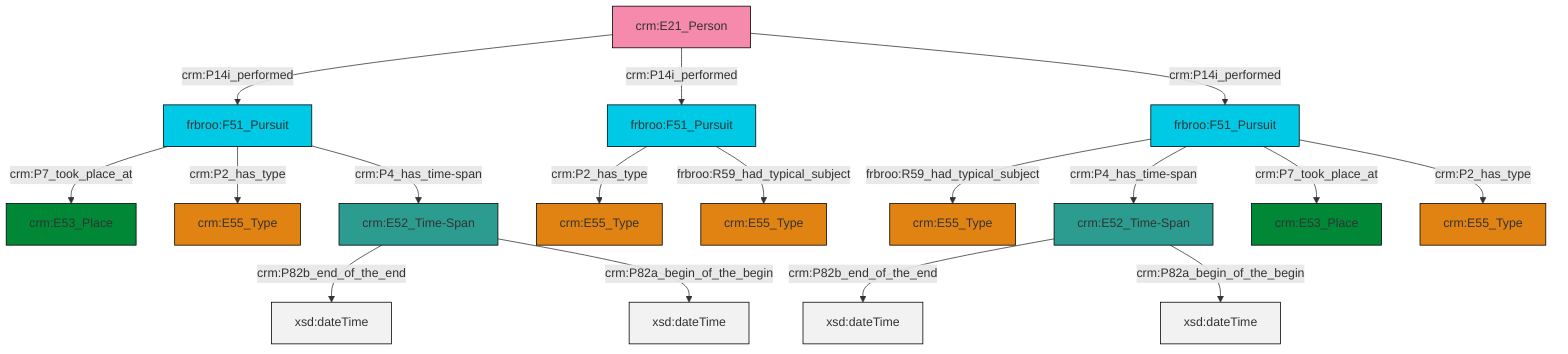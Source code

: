 graph TD
classDef Literal fill:#f2f2f2,stroke:#000000;
classDef CRM_Entity fill:#FFFFFF,stroke:#000000;
classDef Temporal_Entity fill:#00C9E6, stroke:#000000;
classDef Type fill:#E18312, stroke:#000000;
classDef Time-Span fill:#2C9C91, stroke:#000000;
classDef Appellation fill:#FFEB7F, stroke:#000000;
classDef Place fill:#008836, stroke:#000000;
classDef Persistent_Item fill:#B266B2, stroke:#000000;
classDef Conceptual_Object fill:#FFD700, stroke:#000000;
classDef Physical_Thing fill:#D2B48C, stroke:#000000;
classDef Actor fill:#f58aad, stroke:#000000;
classDef PC_Classes fill:#4ce600, stroke:#000000;
classDef Multi fill:#cccccc,stroke:#000000;

0["frbroo:F51_Pursuit"]:::Temporal_Entity -->|frbroo:R59_had_typical_subject| 1["crm:E55_Type"]:::Type
2["frbroo:F51_Pursuit"]:::Temporal_Entity -->|crm:P7_took_place_at| 3["crm:E53_Place"]:::Place
4["crm:E52_Time-Span"]:::Time-Span -->|crm:P82b_end_of_the_end| 5[xsd:dateTime]:::Literal
0["frbroo:F51_Pursuit"]:::Temporal_Entity -->|crm:P4_has_time-span| 4["crm:E52_Time-Span"]:::Time-Span
14["frbroo:F51_Pursuit"]:::Temporal_Entity -->|crm:P2_has_type| 7["crm:E55_Type"]:::Type
4["crm:E52_Time-Span"]:::Time-Span -->|crm:P82a_begin_of_the_begin| 15[xsd:dateTime]:::Literal
16["crm:E21_Person"]:::Actor -->|crm:P14i_performed| 2["frbroo:F51_Pursuit"]:::Temporal_Entity
17["crm:E52_Time-Span"]:::Time-Span -->|crm:P82b_end_of_the_end| 18[xsd:dateTime]:::Literal
0["frbroo:F51_Pursuit"]:::Temporal_Entity -->|crm:P7_took_place_at| 11["crm:E53_Place"]:::Place
2["frbroo:F51_Pursuit"]:::Temporal_Entity -->|crm:P2_has_type| 24["crm:E55_Type"]:::Type
0["frbroo:F51_Pursuit"]:::Temporal_Entity -->|crm:P2_has_type| 9["crm:E55_Type"]:::Type
2["frbroo:F51_Pursuit"]:::Temporal_Entity -->|crm:P4_has_time-span| 17["crm:E52_Time-Span"]:::Time-Span
16["crm:E21_Person"]:::Actor -->|crm:P14i_performed| 14["frbroo:F51_Pursuit"]:::Temporal_Entity
17["crm:E52_Time-Span"]:::Time-Span -->|crm:P82a_begin_of_the_begin| 31[xsd:dateTime]:::Literal
16["crm:E21_Person"]:::Actor -->|crm:P14i_performed| 0["frbroo:F51_Pursuit"]:::Temporal_Entity
14["frbroo:F51_Pursuit"]:::Temporal_Entity -->|frbroo:R59_had_typical_subject| 26["crm:E55_Type"]:::Type